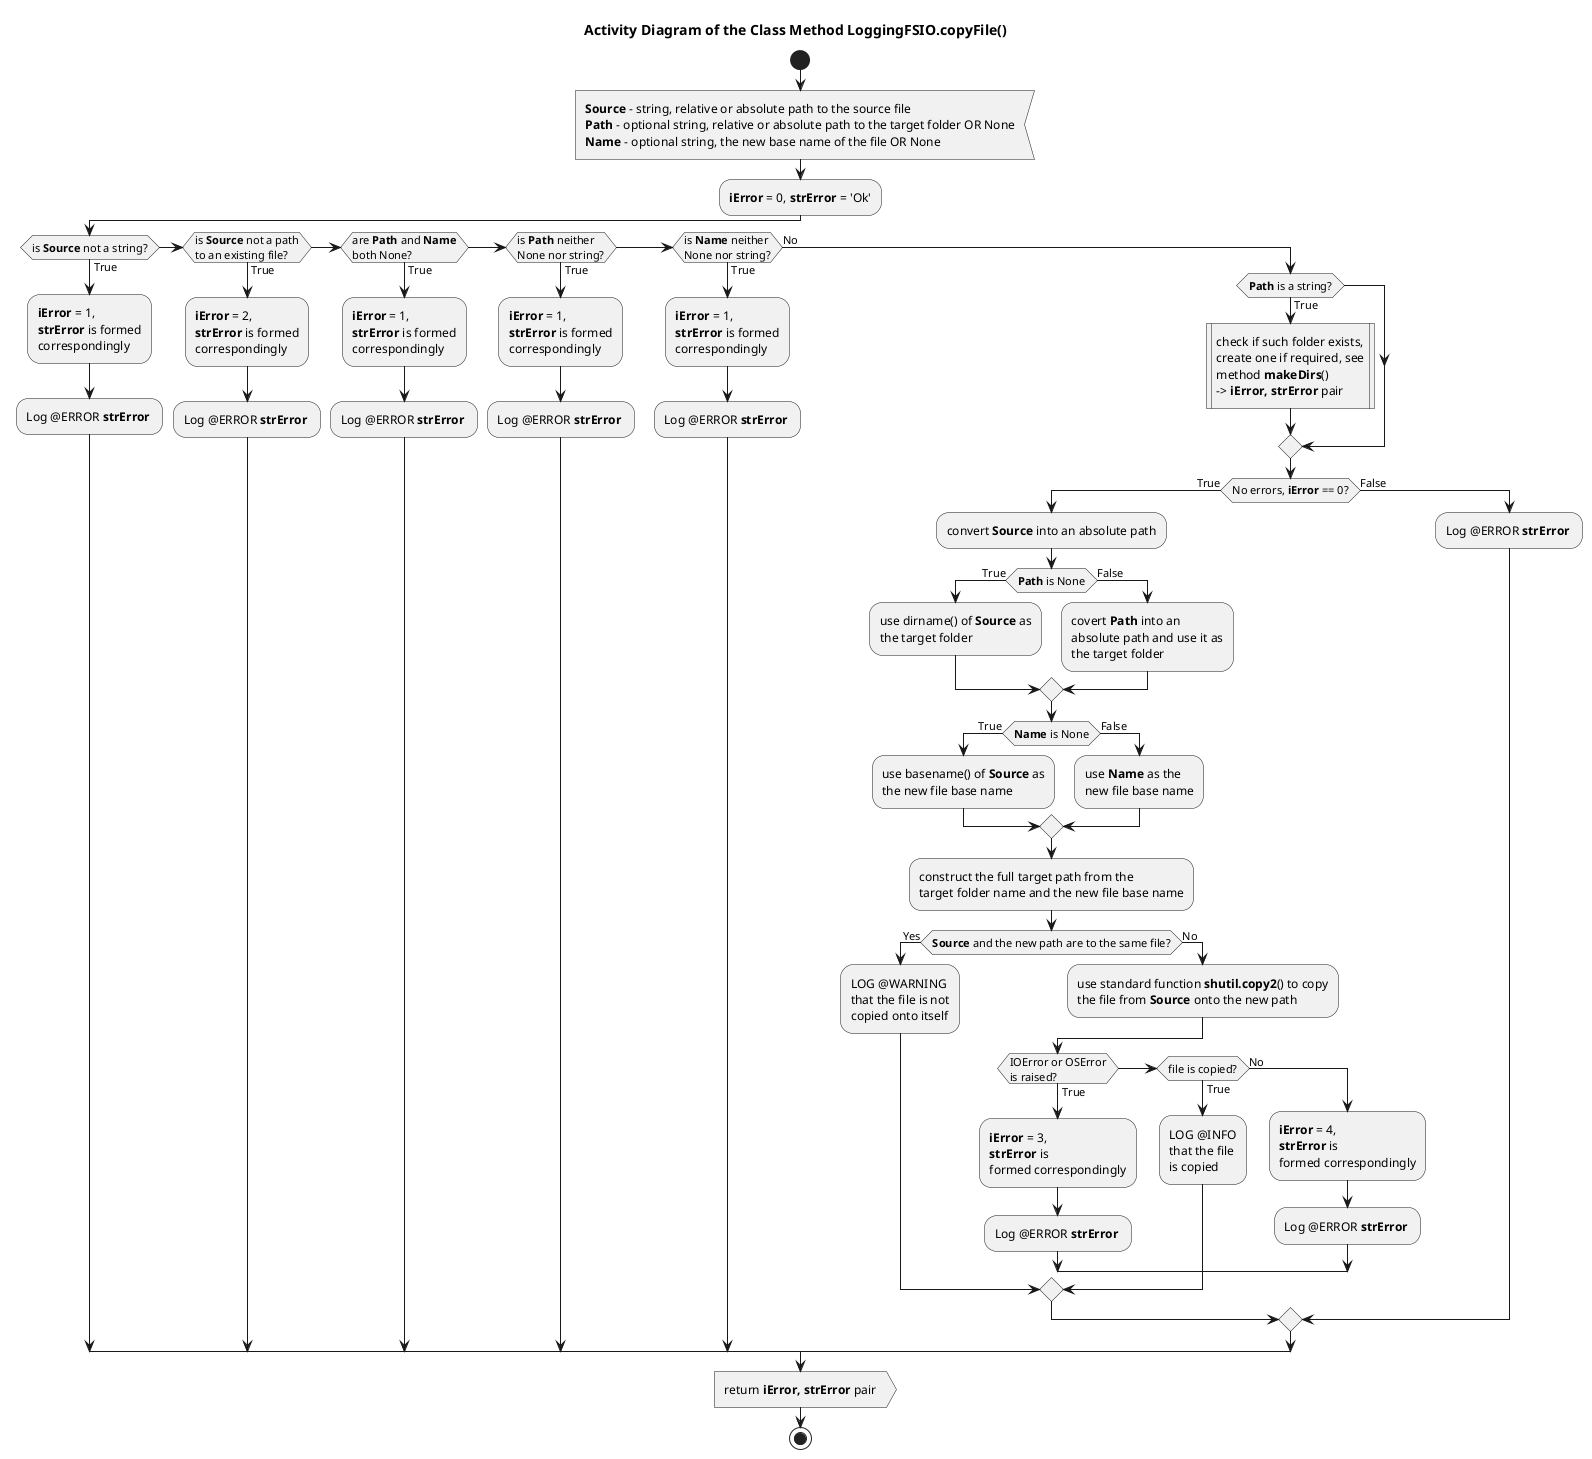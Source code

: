 @startuml fsio_lib_logging_fsio_loggingfsio_copyfile

title Activity Diagram of the Class Method LoggingFSIO.copyFile()

start

:<b>Source</b> - string, relative or absolute path to the source file
<b>Path</b> - optional string, relative or absolute path to the target folder OR None
<b>Name</b> - optional string, the new base name of the file OR None<

:<b>iError</b> = 0, <b>strError</b> = 'Ok';

if (is <b>Source</b> not a string?) then (True)
    :<b>iError</b> = 1,
    <b>strError</b> is formed
    correspondingly;
    
    :Log @ERROR <b>strError</b> ;
elseif (is <b>Source</b> not a path\nto an existing file?) then (True)
    :<b>iError</b> = 2,
    <b>strError</b> is formed
    correspondingly;
    
    :Log @ERROR <b>strError</b> ;
elseif (are <b>Path</b> and <b>Name</b>\nboth None?) then (True)
    :<b>iError</b> = 1,
    <b>strError</b> is formed
    correspondingly;
    
    :Log @ERROR <b>strError</b> ;
elseif (is <b>Path</b> neither\nNone nor string?) then (True)
    :<b>iError</b> = 1,
    <b>strError</b> is formed
    correspondingly;
    
    :Log @ERROR <b>strError</b> ;
elseif (is <b>Name</b> neither\nNone nor string?) then (True)
    :<b>iError</b> = 1,
    <b>strError</b> is formed
    correspondingly;
    
    :Log @ERROR <b>strError</b> ;
else (No)
    if (<b>Path</b> is a string?) then (True)
        :check if such folder exists,
        create one if required, see
        method <b>makeDirs</b>()
        -> <b>iError, strError</b> pair|
    endif
    
    if (No errors, <b>iError</b> == 0?) then (True)
        :convert <b>Source</b> into an absolute path;
        
        if (<b>Path</b> is None) then (True)
            :use dirname() of <b>Source</b> as
            the target folder;
        else (False)
            :covert <b>Path</b> into an
            absolute path and use it as
            the target folder;
        endif
        
        if (<b>Name</b> is None) then (True)
            :use basename() of <b>Source</b> as
            the new file base name;
        else (False)
            :use <b>Name</b> as the
            new file base name;
        endif
        
        :construct the full target path from the
        target folder name and the new file base name;
        
        if (<b>Source</b> and the new path are to the same file?) then (Yes)
            :LOG @WARNING
            that the file is not
            copied onto itself;
        else (No)
            :use standard function <b>shutil.copy2</b>() to copy
            the file from <b>Source</b> onto the new path;
            
            if (IOError or OSError\nis raised?) then (True)
                :<b>iError</b> = 3,
                <b>strError</b> is
                formed correspondingly;
    
                :Log @ERROR <b>strError</b> ;
            elseif (file is copied?) then (True)
                :LOG @INFO
                that the file
                is copied;
            else (No)
                :<b>iError</b> = 4,
                <b>strError</b> is
                formed correspondingly;
    
                :Log @ERROR <b>strError</b> ;
            endif
        endif
    else (False)
        :Log @ERROR <b>strError</b> ;
    endif
endif

:return <b>iError, strError</b> pair>

stop

@enduml